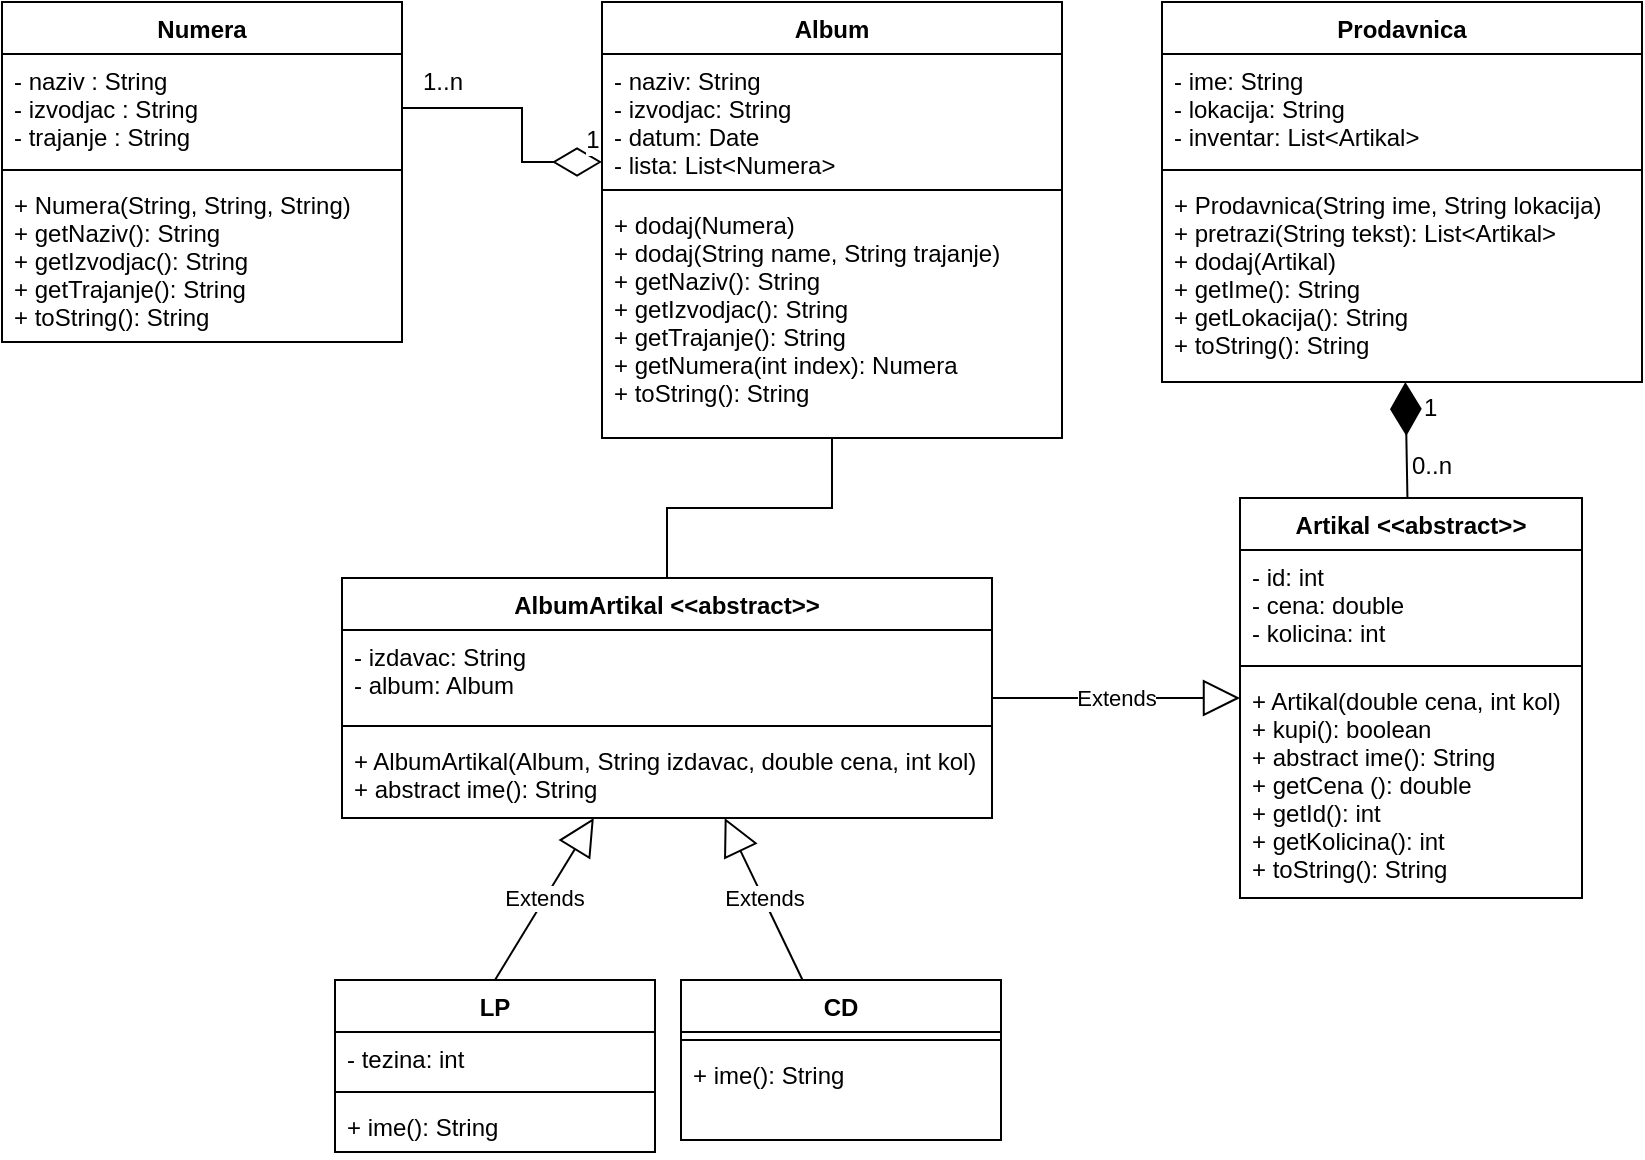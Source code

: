 <mxfile version="10.6.7" type="device"><diagram id="9SFmTmqZVtjnSxryC7kZ" name="Page-1"><mxGraphModel dx="914" dy="613" grid="1" gridSize="10" guides="1" tooltips="1" connect="1" arrows="1" fold="1" page="1" pageScale="1" pageWidth="850" pageHeight="1100" math="0" shadow="0"><root><mxCell id="0"/><mxCell id="1" parent="0"/><mxCell id="l8E3ELCgfU06cxTPkE2n-7" value="Numera" style="swimlane;fontStyle=1;align=center;verticalAlign=top;childLayout=stackLayout;horizontal=1;startSize=26;horizontalStack=0;resizeParent=1;resizeParentMax=0;resizeLast=0;collapsible=1;marginBottom=0;cloneable=1;" parent="1" vertex="1"><mxGeometry x="20" y="30" width="200" height="170" as="geometry"><mxRectangle x="60" y="30" width="80" height="26" as="alternateBounds"/></mxGeometry></mxCell><mxCell id="l8E3ELCgfU06cxTPkE2n-8" value="- naziv : String&#xA;- izvodjac : String&#xA;- trajanje : String&#xA;&#xA;" style="text;strokeColor=none;fillColor=none;align=left;verticalAlign=top;spacingLeft=4;spacingRight=4;overflow=hidden;rotatable=0;points=[[0,0.5],[1,0.5]];portConstraint=eastwest;" parent="l8E3ELCgfU06cxTPkE2n-7" vertex="1"><mxGeometry y="26" width="200" height="54" as="geometry"/></mxCell><mxCell id="l8E3ELCgfU06cxTPkE2n-9" value="" style="line;strokeWidth=1;fillColor=none;align=left;verticalAlign=middle;spacingTop=-1;spacingLeft=3;spacingRight=3;rotatable=0;labelPosition=right;points=[];portConstraint=eastwest;" parent="l8E3ELCgfU06cxTPkE2n-7" vertex="1"><mxGeometry y="80" width="200" height="8" as="geometry"/></mxCell><mxCell id="l8E3ELCgfU06cxTPkE2n-10" value="+ Numera(String, String, String)&#xA;+ getNaziv(): String&#xA;+ getIzvodjac(): String&#xA;+ getTrajanje(): String&#xA;+ toString(): String" style="text;strokeColor=none;fillColor=none;align=left;verticalAlign=top;spacingLeft=4;spacingRight=4;overflow=hidden;rotatable=0;points=[[0,0.5],[1,0.5]];portConstraint=eastwest;" parent="l8E3ELCgfU06cxTPkE2n-7" vertex="1"><mxGeometry y="88" width="200" height="82" as="geometry"/></mxCell><mxCell id="l8E3ELCgfU06cxTPkE2n-21" style="edgeStyle=orthogonalEdgeStyle;rounded=0;orthogonalLoop=1;jettySize=auto;html=1;entryX=1;entryY=0.5;entryDx=0;entryDy=0;endArrow=none;endFill=0;endSize=32;startArrow=diamondThin;startFill=0;targetPerimeterSpacing=32;strokeWidth=1;startSize=22;" parent="1" source="l8E3ELCgfU06cxTPkE2n-12" target="l8E3ELCgfU06cxTPkE2n-8" edge="1"><mxGeometry relative="1" as="geometry"><Array as="points"><mxPoint x="280" y="110"/><mxPoint x="280" y="83"/></Array></mxGeometry></mxCell><mxCell id="l8E3ELCgfU06cxTPkE2n-24" value="1" style="text;html=1;resizable=0;points=[];align=center;verticalAlign=middle;labelBackgroundColor=#ffffff;" parent="l8E3ELCgfU06cxTPkE2n-21" vertex="1" connectable="0"><mxGeometry x="-0.67" y="-1" relative="1" as="geometry"><mxPoint x="16" y="-10" as="offset"/></mxGeometry></mxCell><mxCell id="l8E3ELCgfU06cxTPkE2n-26" value="1..n" style="text;html=1;resizable=0;points=[];align=center;verticalAlign=middle;labelBackgroundColor=#ffffff;" parent="l8E3ELCgfU06cxTPkE2n-21" vertex="1" connectable="0"><mxGeometry x="0.795" y="-11" relative="1" as="geometry"><mxPoint x="7" y="-2" as="offset"/></mxGeometry></mxCell><mxCell id="l8E3ELCgfU06cxTPkE2n-12" value="Album" style="swimlane;fontStyle=1;align=center;verticalAlign=top;childLayout=stackLayout;horizontal=1;startSize=26;horizontalStack=0;resizeParent=1;resizeParentMax=0;resizeLast=0;collapsible=1;marginBottom=0;" parent="1" vertex="1"><mxGeometry x="320" y="30" width="230" height="218" as="geometry"><mxRectangle x="320" y="30" width="70" height="26" as="alternateBounds"/></mxGeometry></mxCell><mxCell id="l8E3ELCgfU06cxTPkE2n-13" value="- naziv: String&#xA;- izvodjac: String&#xA;- datum: Date&#xA;- lista: List&lt;Numera&gt;&#xA;" style="text;strokeColor=none;fillColor=none;align=left;verticalAlign=top;spacingLeft=4;spacingRight=4;overflow=hidden;rotatable=0;points=[[0,0.5],[1,0.5]];portConstraint=eastwest;" parent="l8E3ELCgfU06cxTPkE2n-12" vertex="1"><mxGeometry y="26" width="230" height="64" as="geometry"/></mxCell><mxCell id="l8E3ELCgfU06cxTPkE2n-14" value="" style="line;strokeWidth=1;fillColor=none;align=left;verticalAlign=middle;spacingTop=-1;spacingLeft=3;spacingRight=3;rotatable=0;labelPosition=right;points=[];portConstraint=eastwest;" parent="l8E3ELCgfU06cxTPkE2n-12" vertex="1"><mxGeometry y="90" width="230" height="8" as="geometry"/></mxCell><mxCell id="l8E3ELCgfU06cxTPkE2n-15" value="+ dodaj(Numera)&#xA;+ dodaj(String name, String trajanje)&#xA;+ getNaziv(): String&#xA;+ getIzvodjac(): String&#xA;+ getTrajanje(): String&#xA;+ getNumera(int index): Numera&#xA;+ toString(): String" style="text;strokeColor=none;fillColor=none;align=left;verticalAlign=top;spacingLeft=4;spacingRight=4;overflow=hidden;rotatable=0;points=[[0,0.5],[1,0.5]];portConstraint=eastwest;" parent="l8E3ELCgfU06cxTPkE2n-12" vertex="1"><mxGeometry y="98" width="230" height="120" as="geometry"/></mxCell><mxCell id="sTvmneDe8pOWVZ0lzvFJ-31" style="edgeStyle=orthogonalEdgeStyle;rounded=0;orthogonalLoop=1;jettySize=auto;html=1;exitX=0.5;exitY=0;exitDx=0;exitDy=0;entryX=0.5;entryY=1;entryDx=0;entryDy=0;startArrow=none;startFill=0;startSize=22;endArrow=none;endFill=0;endSize=32;targetPerimeterSpacing=32;strokeWidth=1;" parent="1" source="sTvmneDe8pOWVZ0lzvFJ-2" target="l8E3ELCgfU06cxTPkE2n-12" edge="1"><mxGeometry relative="1" as="geometry"/></mxCell><mxCell id="sTvmneDe8pOWVZ0lzvFJ-2" value="AlbumArtikal &lt;&lt;abstract&gt;&gt;" style="swimlane;fontStyle=1;align=center;verticalAlign=top;childLayout=stackLayout;horizontal=1;startSize=26;horizontalStack=0;resizeParent=1;resizeParentMax=0;resizeLast=0;collapsible=1;marginBottom=0;" parent="1" vertex="1"><mxGeometry x="190" y="318" width="325" height="120" as="geometry"/></mxCell><mxCell id="sTvmneDe8pOWVZ0lzvFJ-3" value="- izdavac: String&#xA;- album: Album" style="text;strokeColor=none;fillColor=none;align=left;verticalAlign=top;spacingLeft=4;spacingRight=4;overflow=hidden;rotatable=0;points=[[0,0.5],[1,0.5]];portConstraint=eastwest;" parent="sTvmneDe8pOWVZ0lzvFJ-2" vertex="1"><mxGeometry y="26" width="325" height="44" as="geometry"/></mxCell><mxCell id="sTvmneDe8pOWVZ0lzvFJ-4" value="" style="line;strokeWidth=1;fillColor=none;align=left;verticalAlign=middle;spacingTop=-1;spacingLeft=3;spacingRight=3;rotatable=0;labelPosition=right;points=[];portConstraint=eastwest;" parent="sTvmneDe8pOWVZ0lzvFJ-2" vertex="1"><mxGeometry y="70" width="325" height="8" as="geometry"/></mxCell><mxCell id="sTvmneDe8pOWVZ0lzvFJ-5" value="+ AlbumArtikal(Album, String izdavac, double cena, int kol)&#xA;+ abstract ime(): String" style="text;strokeColor=none;fillColor=none;align=left;verticalAlign=top;spacingLeft=4;spacingRight=4;overflow=hidden;rotatable=0;points=[[0,0.5],[1,0.5]];portConstraint=eastwest;fontStyle=0" parent="sTvmneDe8pOWVZ0lzvFJ-2" vertex="1"><mxGeometry y="78" width="325" height="42" as="geometry"/></mxCell><mxCell id="sTvmneDe8pOWVZ0lzvFJ-14" value="LP" style="swimlane;fontStyle=1;align=center;verticalAlign=top;childLayout=stackLayout;horizontal=1;startSize=26;horizontalStack=0;resizeParent=1;resizeParentMax=0;resizeLast=0;collapsible=1;marginBottom=0;" parent="1" vertex="1"><mxGeometry x="186.5" y="519" width="160" height="86" as="geometry"/></mxCell><mxCell id="sTvmneDe8pOWVZ0lzvFJ-15" value="- tezina: int" style="text;strokeColor=none;fillColor=none;align=left;verticalAlign=top;spacingLeft=4;spacingRight=4;overflow=hidden;rotatable=0;points=[[0,0.5],[1,0.5]];portConstraint=eastwest;" parent="sTvmneDe8pOWVZ0lzvFJ-14" vertex="1"><mxGeometry y="26" width="160" height="26" as="geometry"/></mxCell><mxCell id="sTvmneDe8pOWVZ0lzvFJ-16" value="" style="line;strokeWidth=1;fillColor=none;align=left;verticalAlign=middle;spacingTop=-1;spacingLeft=3;spacingRight=3;rotatable=0;labelPosition=right;points=[];portConstraint=eastwest;" parent="sTvmneDe8pOWVZ0lzvFJ-14" vertex="1"><mxGeometry y="52" width="160" height="8" as="geometry"/></mxCell><mxCell id="sTvmneDe8pOWVZ0lzvFJ-17" value="+ ime(): String" style="text;strokeColor=none;fillColor=none;align=left;verticalAlign=top;spacingLeft=4;spacingRight=4;overflow=hidden;rotatable=0;points=[[0,0.5],[1,0.5]];portConstraint=eastwest;" parent="sTvmneDe8pOWVZ0lzvFJ-14" vertex="1"><mxGeometry y="60" width="160" height="26" as="geometry"/></mxCell><mxCell id="sTvmneDe8pOWVZ0lzvFJ-18" value="CD" style="swimlane;fontStyle=1;align=center;verticalAlign=top;childLayout=stackLayout;horizontal=1;startSize=26;horizontalStack=0;resizeParent=1;resizeParentMax=0;resizeLast=0;collapsible=1;marginBottom=0;" parent="1" vertex="1"><mxGeometry x="359.5" y="519" width="160" height="80" as="geometry"/></mxCell><mxCell id="sTvmneDe8pOWVZ0lzvFJ-20" value="" style="line;strokeWidth=1;fillColor=none;align=left;verticalAlign=middle;spacingTop=-1;spacingLeft=3;spacingRight=3;rotatable=0;labelPosition=right;points=[];portConstraint=eastwest;" parent="sTvmneDe8pOWVZ0lzvFJ-18" vertex="1"><mxGeometry y="26" width="160" height="8" as="geometry"/></mxCell><mxCell id="sTvmneDe8pOWVZ0lzvFJ-21" value="+ ime(): String" style="text;strokeColor=none;fillColor=none;align=left;verticalAlign=top;spacingLeft=4;spacingRight=4;overflow=hidden;rotatable=0;points=[[0,0.5],[1,0.5]];portConstraint=eastwest;" parent="sTvmneDe8pOWVZ0lzvFJ-18" vertex="1"><mxGeometry y="34" width="160" height="46" as="geometry"/></mxCell><mxCell id="sTvmneDe8pOWVZ0lzvFJ-33" value="Prodavnica" style="swimlane;fontStyle=1;align=center;verticalAlign=top;childLayout=stackLayout;horizontal=1;startSize=26;horizontalStack=0;resizeParent=1;resizeParentMax=0;resizeLast=0;collapsible=1;marginBottom=0;" parent="1" vertex="1"><mxGeometry x="600" y="30" width="240" height="190" as="geometry"/></mxCell><mxCell id="sTvmneDe8pOWVZ0lzvFJ-34" value="- ime: String&#xA;- lokacija: String&#xA;- inventar: List&lt;Artikal&gt;&#xA;" style="text;strokeColor=none;fillColor=none;align=left;verticalAlign=top;spacingLeft=4;spacingRight=4;overflow=hidden;rotatable=0;points=[[0,0.5],[1,0.5]];portConstraint=eastwest;" parent="sTvmneDe8pOWVZ0lzvFJ-33" vertex="1"><mxGeometry y="26" width="240" height="54" as="geometry"/></mxCell><mxCell id="sTvmneDe8pOWVZ0lzvFJ-35" value="" style="line;strokeWidth=1;fillColor=none;align=left;verticalAlign=middle;spacingTop=-1;spacingLeft=3;spacingRight=3;rotatable=0;labelPosition=right;points=[];portConstraint=eastwest;" parent="sTvmneDe8pOWVZ0lzvFJ-33" vertex="1"><mxGeometry y="80" width="240" height="8" as="geometry"/></mxCell><mxCell id="sTvmneDe8pOWVZ0lzvFJ-36" value="+ Prodavnica(String ime, String lokacija)&#xA;+ pretrazi(String tekst): List&lt;Artikal&gt;&#xA;+ dodaj(Artikal)&#xA;+ getIme(): String&#xA;+ getLokacija(): String&#xA;+ toString(): String&#xA;&#xA;&#xA;" style="text;strokeColor=none;fillColor=none;align=left;verticalAlign=top;spacingLeft=4;spacingRight=4;overflow=hidden;rotatable=0;points=[[0,0.5],[1,0.5]];portConstraint=eastwest;" parent="sTvmneDe8pOWVZ0lzvFJ-33" vertex="1"><mxGeometry y="88" width="240" height="102" as="geometry"/></mxCell><mxCell id="sTvmneDe8pOWVZ0lzvFJ-37" value="Artikal &lt;&lt;abstract&gt;&gt;" style="swimlane;fontStyle=1;align=center;verticalAlign=top;childLayout=stackLayout;horizontal=1;startSize=26;horizontalStack=0;resizeParent=1;resizeParentMax=0;resizeLast=0;collapsible=1;marginBottom=0;" parent="1" vertex="1"><mxGeometry x="639" y="278" width="171" height="200" as="geometry"/></mxCell><mxCell id="sTvmneDe8pOWVZ0lzvFJ-38" value="- id: int&#xA;- cena: double&#xA;- kolicina: int&#xA;&#xA;" style="text;strokeColor=none;fillColor=none;align=left;verticalAlign=top;spacingLeft=4;spacingRight=4;overflow=hidden;rotatable=0;points=[[0,0.5],[1,0.5]];portConstraint=eastwest;" parent="sTvmneDe8pOWVZ0lzvFJ-37" vertex="1"><mxGeometry y="26" width="171" height="54" as="geometry"/></mxCell><mxCell id="sTvmneDe8pOWVZ0lzvFJ-39" value="" style="line;strokeWidth=1;fillColor=none;align=left;verticalAlign=middle;spacingTop=-1;spacingLeft=3;spacingRight=3;rotatable=0;labelPosition=right;points=[];portConstraint=eastwest;" parent="sTvmneDe8pOWVZ0lzvFJ-37" vertex="1"><mxGeometry y="80" width="171" height="8" as="geometry"/></mxCell><mxCell id="sTvmneDe8pOWVZ0lzvFJ-40" value="+ Artikal(double cena, int kol)&#xA;+ kupi(): boolean&#xA;+ abstract ime(): String&#xA;+ getCena (): double&#xA;+ getId(): int&#xA;+ getKolicina(): int&#xA;+ toString(): String&#xA;" style="text;strokeColor=none;fillColor=none;align=left;verticalAlign=top;spacingLeft=4;spacingRight=4;overflow=hidden;rotatable=0;points=[[0,0.5],[1,0.5]];portConstraint=eastwest;fontStyle=0" parent="sTvmneDe8pOWVZ0lzvFJ-37" vertex="1"><mxGeometry y="88" width="171" height="112" as="geometry"/></mxCell><mxCell id="sTvmneDe8pOWVZ0lzvFJ-58" value="0..n" style="text;html=1;resizable=0;points=[];autosize=1;align=left;verticalAlign=top;spacingTop=-4;" parent="1" vertex="1"><mxGeometry x="723" y="252" width="40" height="20" as="geometry"/></mxCell><mxCell id="sTvmneDe8pOWVZ0lzvFJ-60" value="Extends" style="endArrow=block;endSize=16;endFill=0;html=1;strokeWidth=1;exitX=0.5;exitY=0;exitDx=0;exitDy=0;" parent="1" source="sTvmneDe8pOWVZ0lzvFJ-14" target="sTvmneDe8pOWVZ0lzvFJ-2" edge="1"><mxGeometry width="160" relative="1" as="geometry"><mxPoint x="60" y="590" as="sourcePoint"/><mxPoint x="220" y="590" as="targetPoint"/></mxGeometry></mxCell><mxCell id="sTvmneDe8pOWVZ0lzvFJ-61" value="Extends" style="endArrow=block;endSize=16;endFill=0;html=1;strokeWidth=1;" parent="1" source="sTvmneDe8pOWVZ0lzvFJ-18" target="sTvmneDe8pOWVZ0lzvFJ-2" edge="1"><mxGeometry width="160" relative="1" as="geometry"><mxPoint x="310" y="487" as="sourcePoint"/><mxPoint x="390.579" y="409" as="targetPoint"/></mxGeometry></mxCell><mxCell id="sTvmneDe8pOWVZ0lzvFJ-63" value="Extends" style="endArrow=block;endSize=16;endFill=0;html=1;strokeWidth=1;" parent="1" source="sTvmneDe8pOWVZ0lzvFJ-2" target="sTvmneDe8pOWVZ0lzvFJ-37" edge="1"><mxGeometry width="160" relative="1" as="geometry"><mxPoint x="40" y="630" as="sourcePoint"/><mxPoint x="200" y="630" as="targetPoint"/></mxGeometry></mxCell><mxCell id="sTvmneDe8pOWVZ0lzvFJ-66" value="" style="endArrow=diamondThin;endFill=1;endSize=24;html=1;strokeWidth=1;" parent="1" source="sTvmneDe8pOWVZ0lzvFJ-37" target="sTvmneDe8pOWVZ0lzvFJ-33" edge="1"><mxGeometry width="160" relative="1" as="geometry"><mxPoint x="20" y="590" as="sourcePoint"/><mxPoint x="180" y="590" as="targetPoint"/></mxGeometry></mxCell><mxCell id="sTvmneDe8pOWVZ0lzvFJ-67" value="1" style="text;html=1;resizable=0;points=[];autosize=1;align=left;verticalAlign=top;spacingTop=-4;" parent="1" vertex="1"><mxGeometry x="729" y="223" width="20" height="20" as="geometry"/></mxCell></root></mxGraphModel></diagram></mxfile>